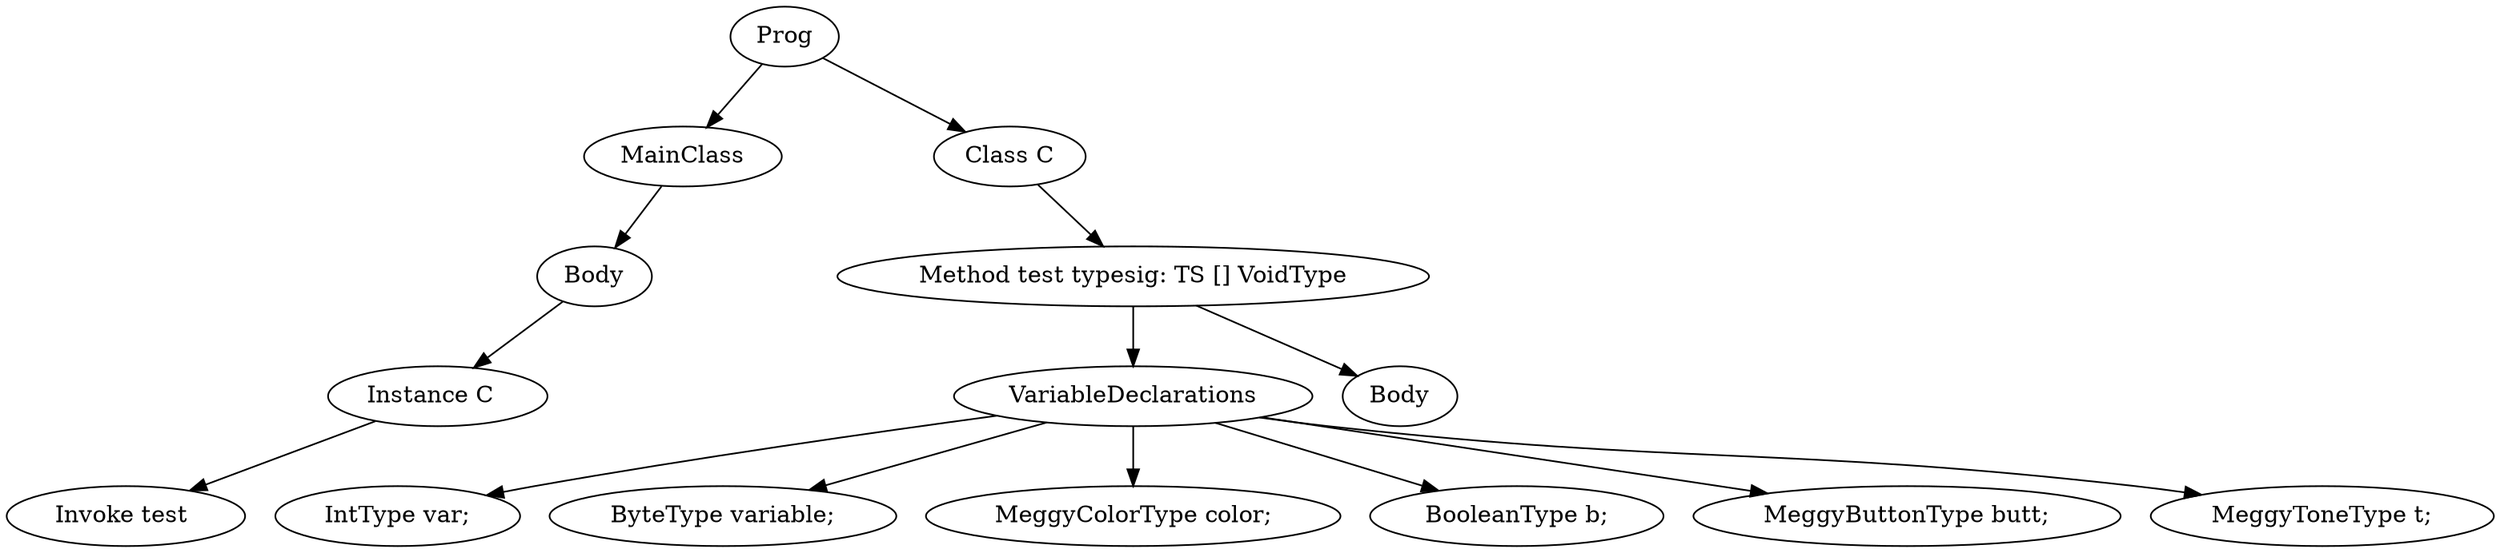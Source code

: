 digraph {
5  [label = " Invoke test  "];
4 -> 5
4  [label = "Instance C  "];
3 -> 4
3  [label = "Body"];
2 -> 3
2  [label = "MainClass"];
13  [label = " IntType var; "];
14  [label = " ByteType variable; "];
15  [label = " MeggyColorType color; "];
16  [label = " BooleanType b; "];
17  [label = " MeggyButtonType butt; "];
18  [label = " MeggyToneType t; "];
12 -> 18
12 -> 17
12 -> 16
12 -> 15
12 -> 14
12 -> 13
12  [label = "VariableDeclarations"];
20  [label = "Body"];
11 -> 20
11 -> 12
11  [label = "Method test typesig: TS [] VoidType"];
10 -> 11
10  [label = "Class C"];
1 -> 10
1 -> 2
1  [label = "Prog"];
}
